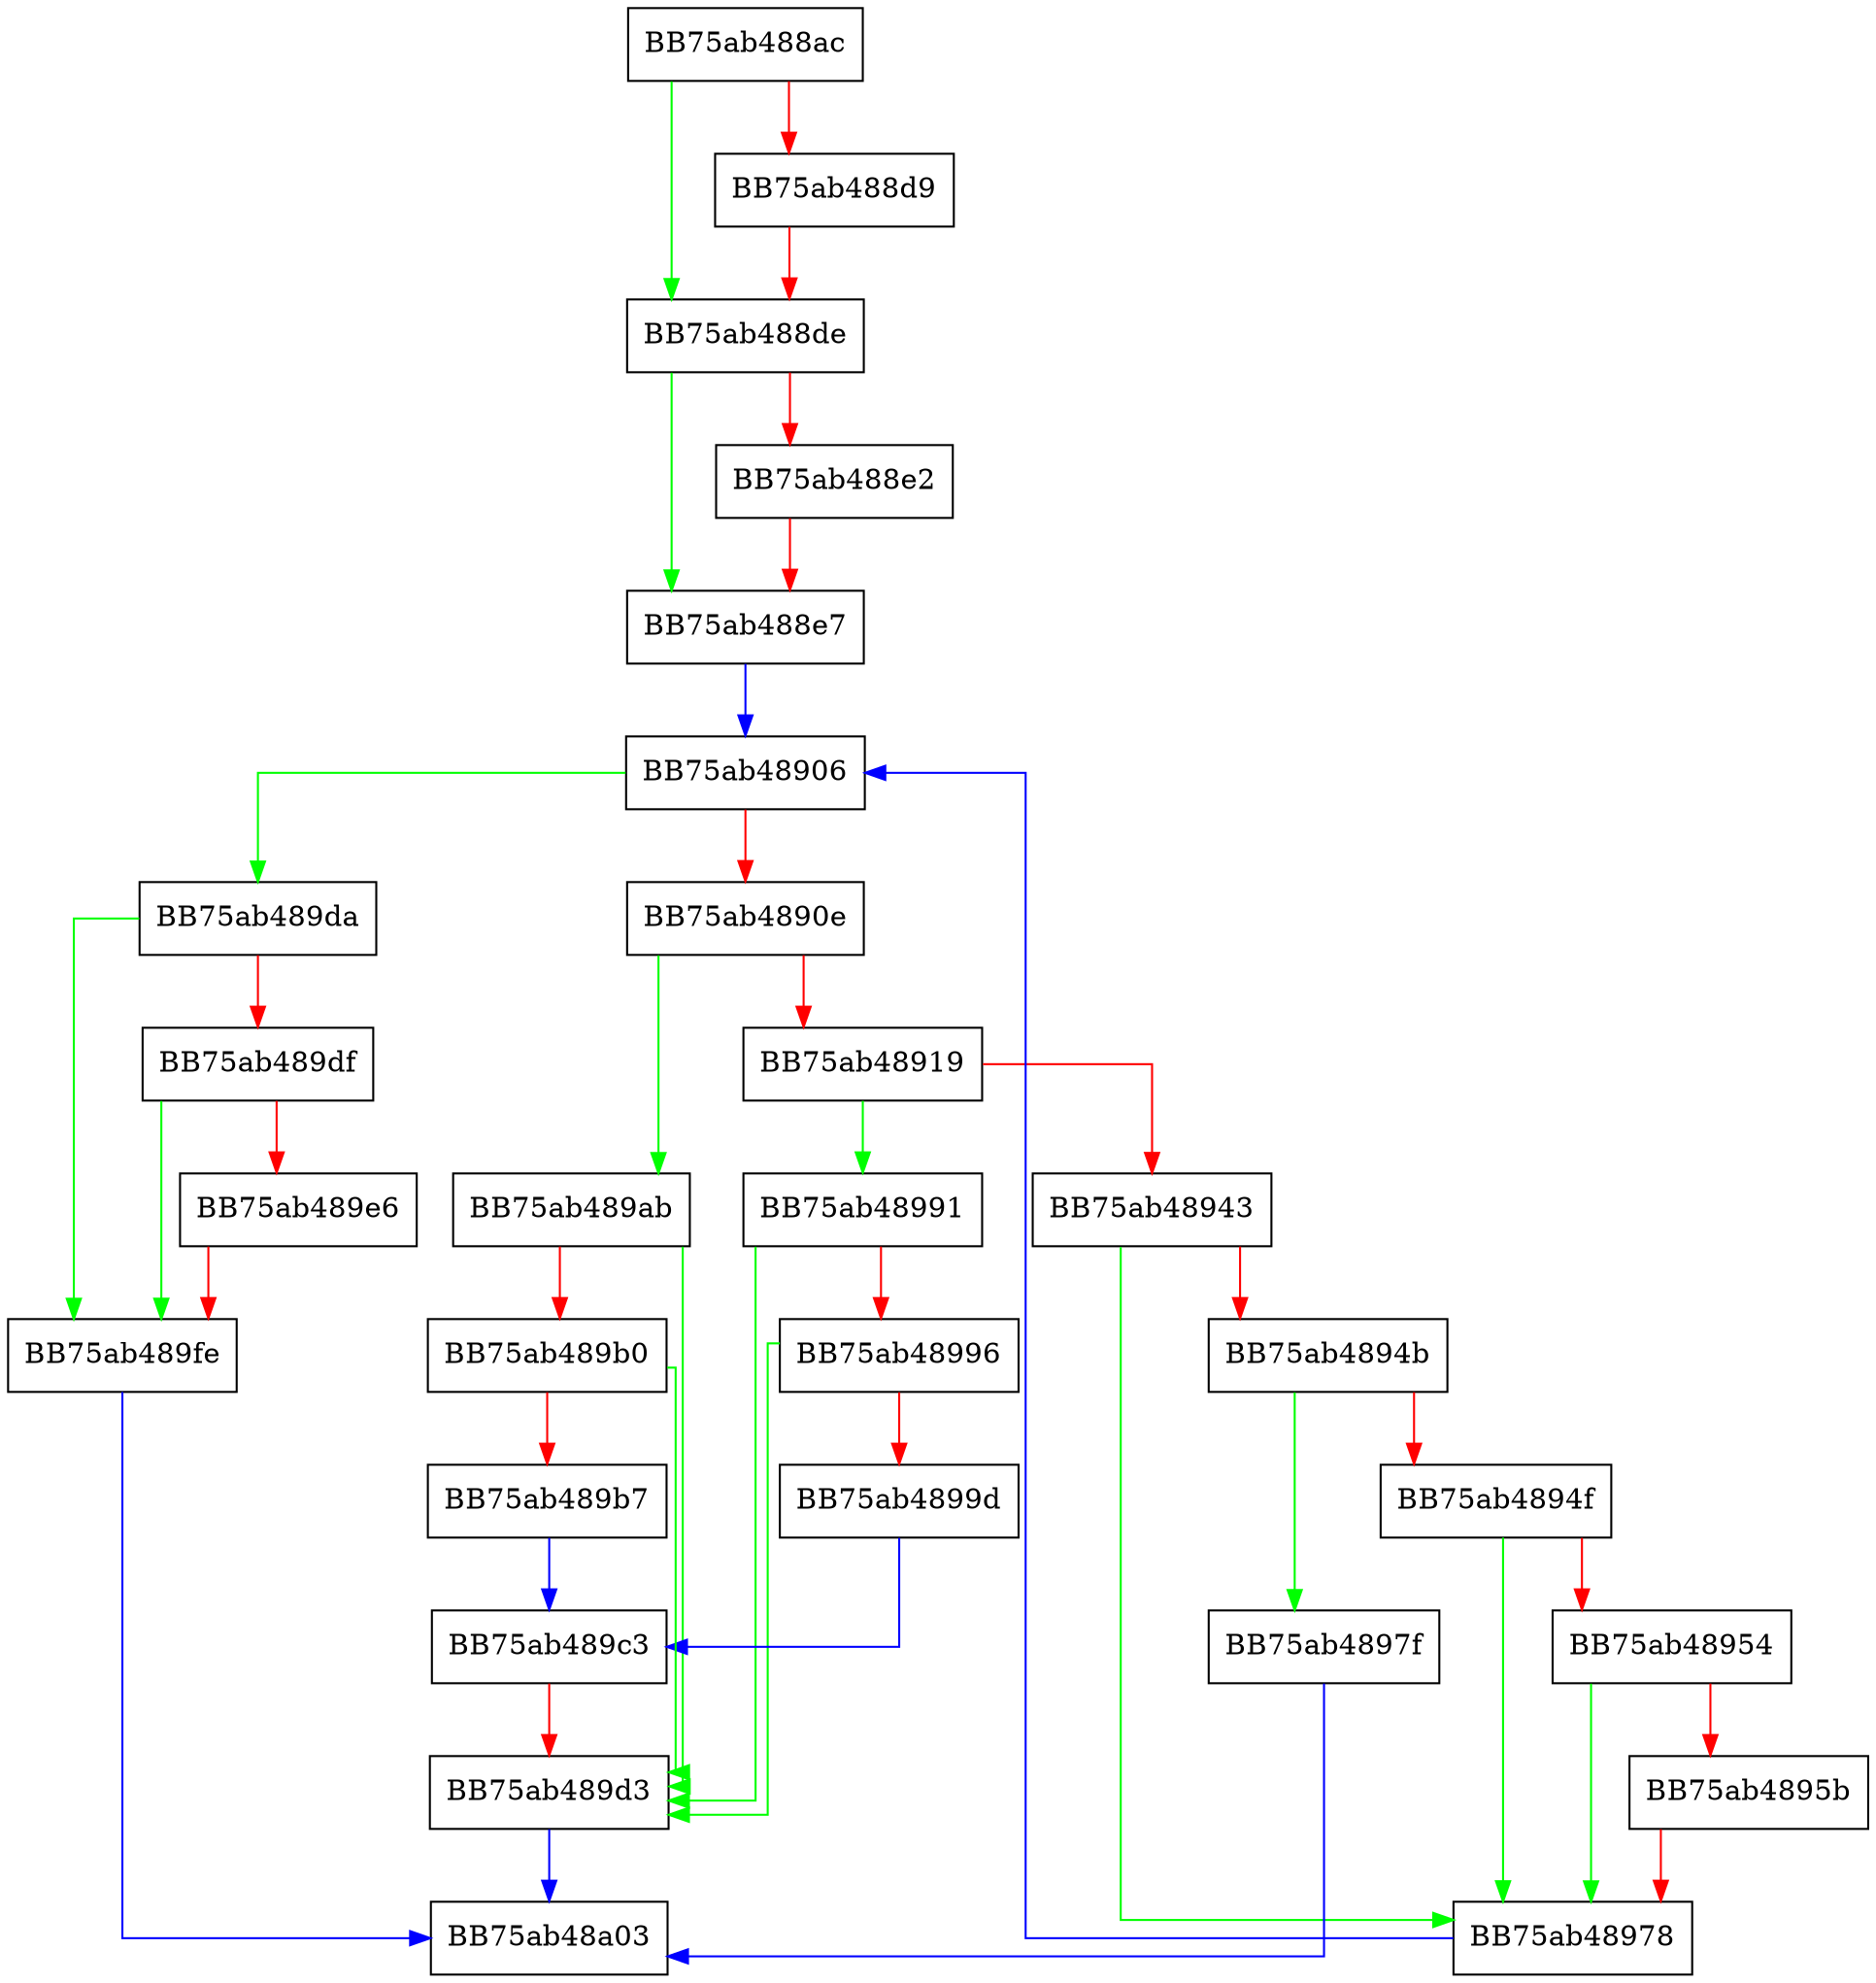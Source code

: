 digraph FindSpecificInfoInGapaBlob {
  node [shape="box"];
  graph [splines=ortho];
  BB75ab488ac -> BB75ab488de [color="green"];
  BB75ab488ac -> BB75ab488d9 [color="red"];
  BB75ab488d9 -> BB75ab488de [color="red"];
  BB75ab488de -> BB75ab488e7 [color="green"];
  BB75ab488de -> BB75ab488e2 [color="red"];
  BB75ab488e2 -> BB75ab488e7 [color="red"];
  BB75ab488e7 -> BB75ab48906 [color="blue"];
  BB75ab48906 -> BB75ab489da [color="green"];
  BB75ab48906 -> BB75ab4890e [color="red"];
  BB75ab4890e -> BB75ab489ab [color="green"];
  BB75ab4890e -> BB75ab48919 [color="red"];
  BB75ab48919 -> BB75ab48991 [color="green"];
  BB75ab48919 -> BB75ab48943 [color="red"];
  BB75ab48943 -> BB75ab48978 [color="green"];
  BB75ab48943 -> BB75ab4894b [color="red"];
  BB75ab4894b -> BB75ab4897f [color="green"];
  BB75ab4894b -> BB75ab4894f [color="red"];
  BB75ab4894f -> BB75ab48978 [color="green"];
  BB75ab4894f -> BB75ab48954 [color="red"];
  BB75ab48954 -> BB75ab48978 [color="green"];
  BB75ab48954 -> BB75ab4895b [color="red"];
  BB75ab4895b -> BB75ab48978 [color="red"];
  BB75ab48978 -> BB75ab48906 [color="blue"];
  BB75ab4897f -> BB75ab48a03 [color="blue"];
  BB75ab48991 -> BB75ab489d3 [color="green"];
  BB75ab48991 -> BB75ab48996 [color="red"];
  BB75ab48996 -> BB75ab489d3 [color="green"];
  BB75ab48996 -> BB75ab4899d [color="red"];
  BB75ab4899d -> BB75ab489c3 [color="blue"];
  BB75ab489ab -> BB75ab489d3 [color="green"];
  BB75ab489ab -> BB75ab489b0 [color="red"];
  BB75ab489b0 -> BB75ab489d3 [color="green"];
  BB75ab489b0 -> BB75ab489b7 [color="red"];
  BB75ab489b7 -> BB75ab489c3 [color="blue"];
  BB75ab489c3 -> BB75ab489d3 [color="red"];
  BB75ab489d3 -> BB75ab48a03 [color="blue"];
  BB75ab489da -> BB75ab489fe [color="green"];
  BB75ab489da -> BB75ab489df [color="red"];
  BB75ab489df -> BB75ab489fe [color="green"];
  BB75ab489df -> BB75ab489e6 [color="red"];
  BB75ab489e6 -> BB75ab489fe [color="red"];
  BB75ab489fe -> BB75ab48a03 [color="blue"];
}